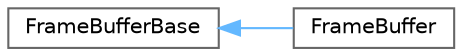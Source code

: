 digraph "Graphical Class Hierarchy"
{
 // LATEX_PDF_SIZE
  bgcolor="transparent";
  edge [fontname=Helvetica,fontsize=10,labelfontname=Helvetica,labelfontsize=10];
  node [fontname=Helvetica,fontsize=10,shape=box,height=0.2,width=0.4];
  rankdir="LR";
  Node0 [id="Node000000",label="FrameBufferBase",height=0.2,width=0.4,color="grey40", fillcolor="white", style="filled",URL="$dd/dc5/class_frame_buffer_base.html",tooltip=" "];
  Node0 -> Node1 [id="edge163_Node000000_Node000001",dir="back",color="steelblue1",style="solid",tooltip=" "];
  Node1 [id="Node000001",label="FrameBuffer",height=0.2,width=0.4,color="grey40", fillcolor="white", style="filled",URL="$d8/d23/class_frame_buffer.html",tooltip=" "];
}

